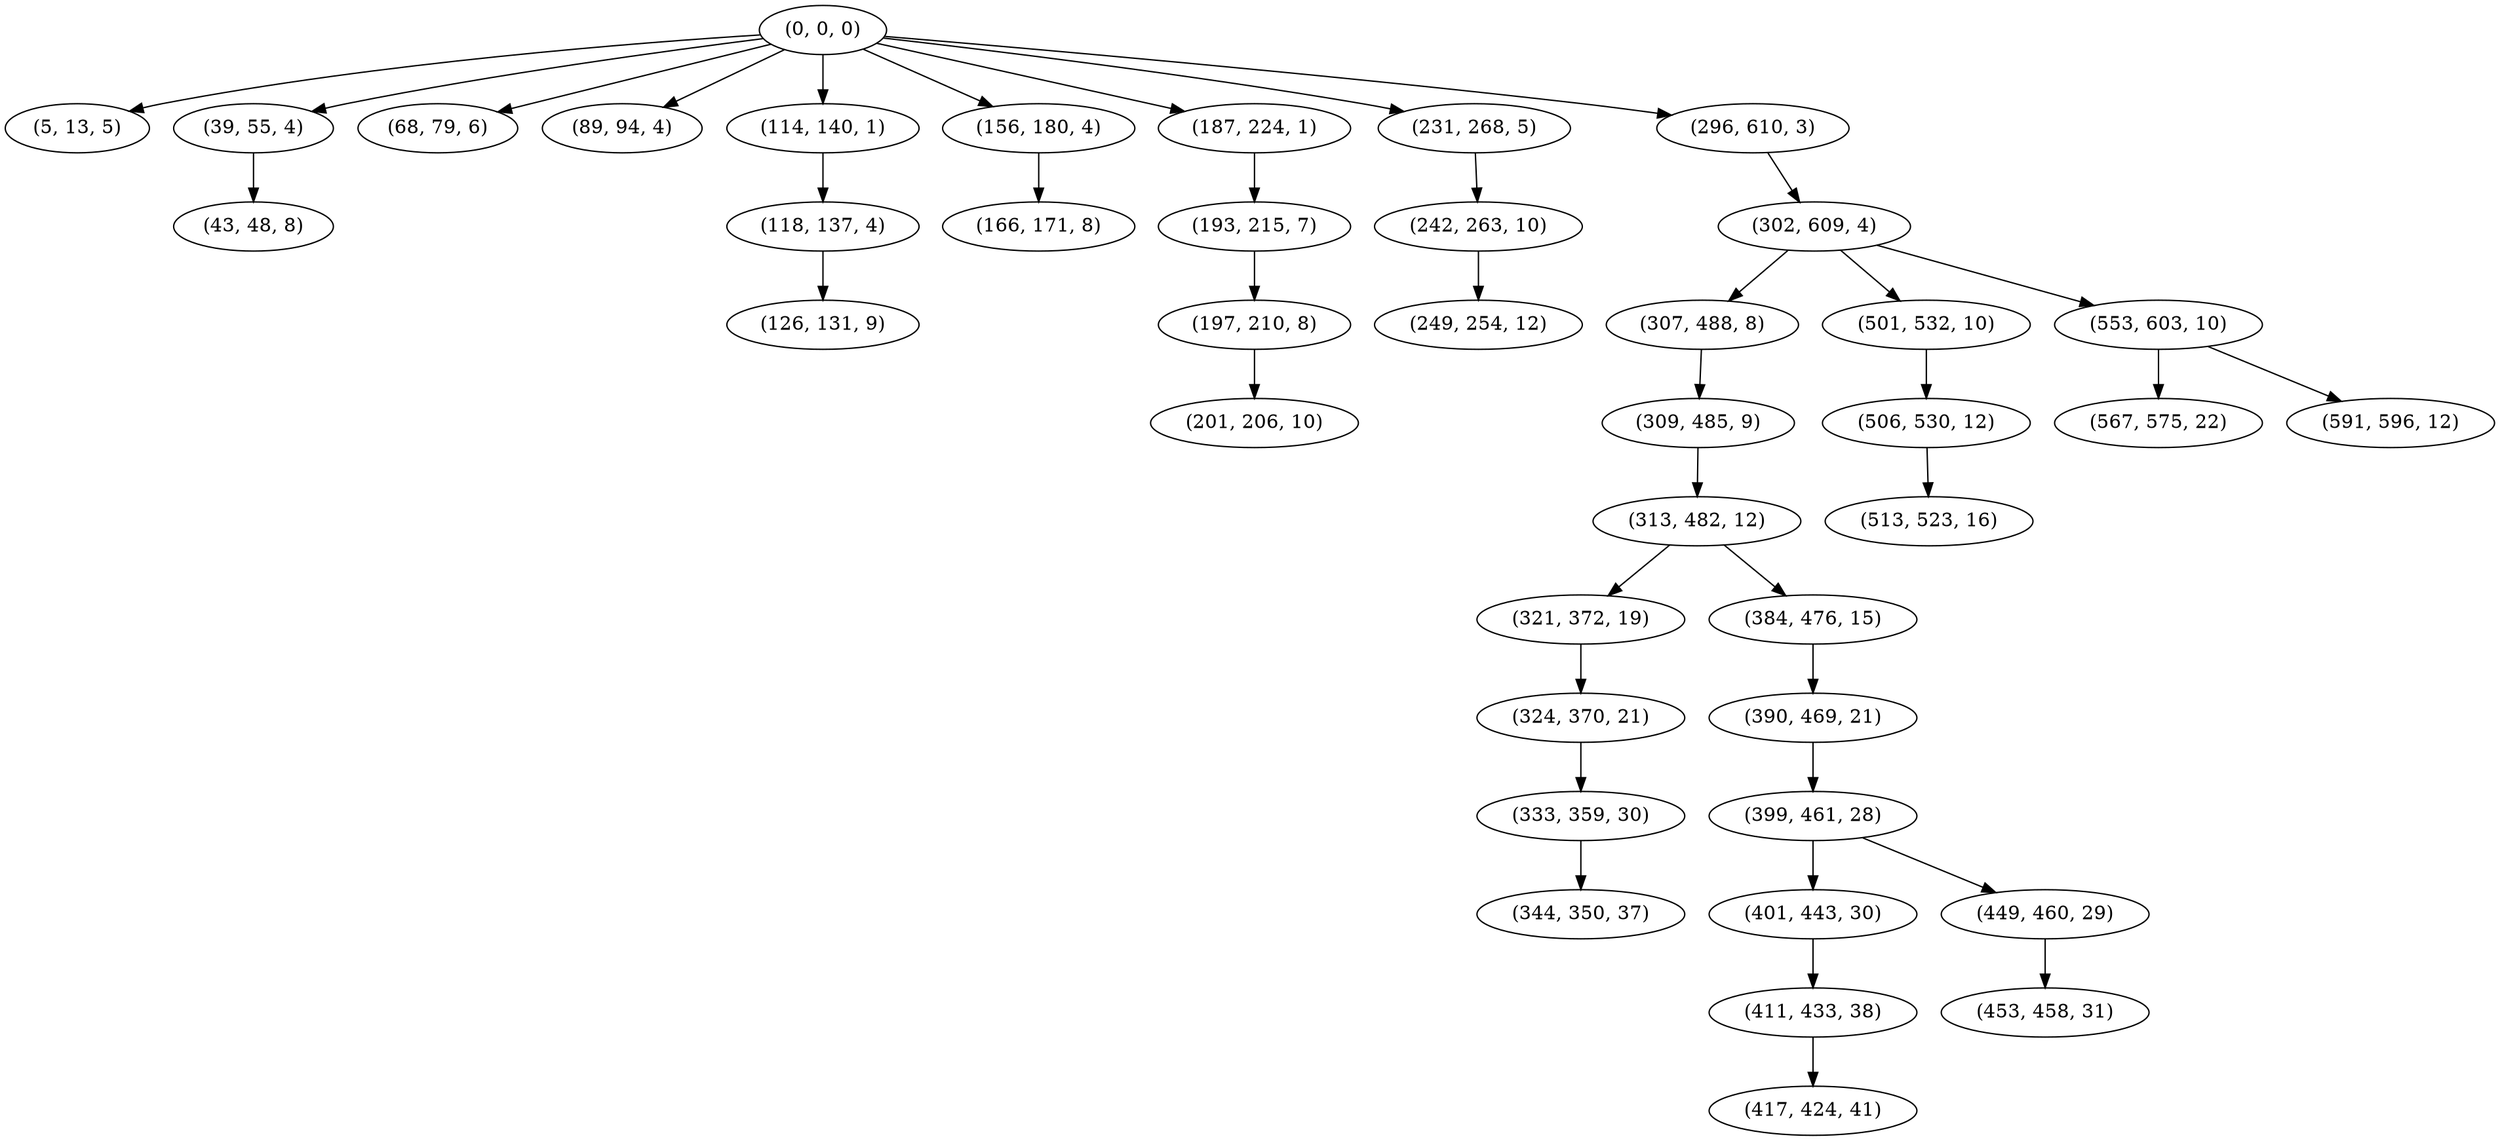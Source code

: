 digraph tree {
    "(0, 0, 0)";
    "(5, 13, 5)";
    "(39, 55, 4)";
    "(43, 48, 8)";
    "(68, 79, 6)";
    "(89, 94, 4)";
    "(114, 140, 1)";
    "(118, 137, 4)";
    "(126, 131, 9)";
    "(156, 180, 4)";
    "(166, 171, 8)";
    "(187, 224, 1)";
    "(193, 215, 7)";
    "(197, 210, 8)";
    "(201, 206, 10)";
    "(231, 268, 5)";
    "(242, 263, 10)";
    "(249, 254, 12)";
    "(296, 610, 3)";
    "(302, 609, 4)";
    "(307, 488, 8)";
    "(309, 485, 9)";
    "(313, 482, 12)";
    "(321, 372, 19)";
    "(324, 370, 21)";
    "(333, 359, 30)";
    "(344, 350, 37)";
    "(384, 476, 15)";
    "(390, 469, 21)";
    "(399, 461, 28)";
    "(401, 443, 30)";
    "(411, 433, 38)";
    "(417, 424, 41)";
    "(449, 460, 29)";
    "(453, 458, 31)";
    "(501, 532, 10)";
    "(506, 530, 12)";
    "(513, 523, 16)";
    "(553, 603, 10)";
    "(567, 575, 22)";
    "(591, 596, 12)";
    "(0, 0, 0)" -> "(5, 13, 5)";
    "(0, 0, 0)" -> "(39, 55, 4)";
    "(0, 0, 0)" -> "(68, 79, 6)";
    "(0, 0, 0)" -> "(89, 94, 4)";
    "(0, 0, 0)" -> "(114, 140, 1)";
    "(0, 0, 0)" -> "(156, 180, 4)";
    "(0, 0, 0)" -> "(187, 224, 1)";
    "(0, 0, 0)" -> "(231, 268, 5)";
    "(0, 0, 0)" -> "(296, 610, 3)";
    "(39, 55, 4)" -> "(43, 48, 8)";
    "(114, 140, 1)" -> "(118, 137, 4)";
    "(118, 137, 4)" -> "(126, 131, 9)";
    "(156, 180, 4)" -> "(166, 171, 8)";
    "(187, 224, 1)" -> "(193, 215, 7)";
    "(193, 215, 7)" -> "(197, 210, 8)";
    "(197, 210, 8)" -> "(201, 206, 10)";
    "(231, 268, 5)" -> "(242, 263, 10)";
    "(242, 263, 10)" -> "(249, 254, 12)";
    "(296, 610, 3)" -> "(302, 609, 4)";
    "(302, 609, 4)" -> "(307, 488, 8)";
    "(302, 609, 4)" -> "(501, 532, 10)";
    "(302, 609, 4)" -> "(553, 603, 10)";
    "(307, 488, 8)" -> "(309, 485, 9)";
    "(309, 485, 9)" -> "(313, 482, 12)";
    "(313, 482, 12)" -> "(321, 372, 19)";
    "(313, 482, 12)" -> "(384, 476, 15)";
    "(321, 372, 19)" -> "(324, 370, 21)";
    "(324, 370, 21)" -> "(333, 359, 30)";
    "(333, 359, 30)" -> "(344, 350, 37)";
    "(384, 476, 15)" -> "(390, 469, 21)";
    "(390, 469, 21)" -> "(399, 461, 28)";
    "(399, 461, 28)" -> "(401, 443, 30)";
    "(399, 461, 28)" -> "(449, 460, 29)";
    "(401, 443, 30)" -> "(411, 433, 38)";
    "(411, 433, 38)" -> "(417, 424, 41)";
    "(449, 460, 29)" -> "(453, 458, 31)";
    "(501, 532, 10)" -> "(506, 530, 12)";
    "(506, 530, 12)" -> "(513, 523, 16)";
    "(553, 603, 10)" -> "(567, 575, 22)";
    "(553, 603, 10)" -> "(591, 596, 12)";
}
